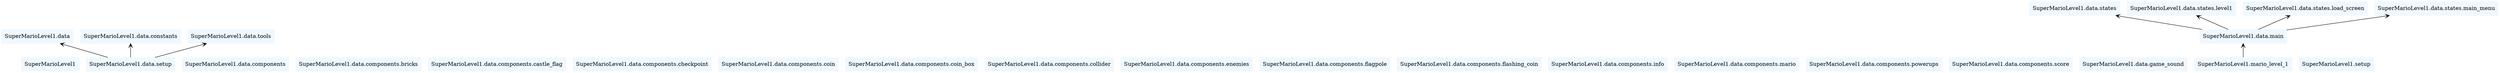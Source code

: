 digraph "packages_SuperMarioLevel1" {
rankdir=BT
charset="utf-8"
"SuperMarioLevel1" [color="aliceblue", label=<SuperMarioLevel1>, shape="box", style="filled"];
"SuperMarioLevel1.data" [color="aliceblue", label=<SuperMarioLevel1.data>, shape="box", style="filled"];
"SuperMarioLevel1.data.components" [color="aliceblue", label=<SuperMarioLevel1.data.components>, shape="box", style="filled"];
"SuperMarioLevel1.data.components.bricks" [color="aliceblue", label=<SuperMarioLevel1.data.components.bricks>, shape="box", style="filled"];
"SuperMarioLevel1.data.components.castle_flag" [color="aliceblue", label=<SuperMarioLevel1.data.components.castle_flag>, shape="box", style="filled"];
"SuperMarioLevel1.data.components.checkpoint" [color="aliceblue", label=<SuperMarioLevel1.data.components.checkpoint>, shape="box", style="filled"];
"SuperMarioLevel1.data.components.coin" [color="aliceblue", label=<SuperMarioLevel1.data.components.coin>, shape="box", style="filled"];
"SuperMarioLevel1.data.components.coin_box" [color="aliceblue", label=<SuperMarioLevel1.data.components.coin_box>, shape="box", style="filled"];
"SuperMarioLevel1.data.components.collider" [color="aliceblue", label=<SuperMarioLevel1.data.components.collider>, shape="box", style="filled"];
"SuperMarioLevel1.data.components.enemies" [color="aliceblue", label=<SuperMarioLevel1.data.components.enemies>, shape="box", style="filled"];
"SuperMarioLevel1.data.components.flagpole" [color="aliceblue", label=<SuperMarioLevel1.data.components.flagpole>, shape="box", style="filled"];
"SuperMarioLevel1.data.components.flashing_coin" [color="aliceblue", label=<SuperMarioLevel1.data.components.flashing_coin>, shape="box", style="filled"];
"SuperMarioLevel1.data.components.info" [color="aliceblue", label=<SuperMarioLevel1.data.components.info>, shape="box", style="filled"];
"SuperMarioLevel1.data.components.mario" [color="aliceblue", label=<SuperMarioLevel1.data.components.mario>, shape="box", style="filled"];
"SuperMarioLevel1.data.components.powerups" [color="aliceblue", label=<SuperMarioLevel1.data.components.powerups>, shape="box", style="filled"];
"SuperMarioLevel1.data.components.score" [color="aliceblue", label=<SuperMarioLevel1.data.components.score>, shape="box", style="filled"];
"SuperMarioLevel1.data.constants" [color="aliceblue", label=<SuperMarioLevel1.data.constants>, shape="box", style="filled"];
"SuperMarioLevel1.data.game_sound" [color="aliceblue", label=<SuperMarioLevel1.data.game_sound>, shape="box", style="filled"];
"SuperMarioLevel1.data.main" [color="aliceblue", label=<SuperMarioLevel1.data.main>, shape="box", style="filled"];
"SuperMarioLevel1.data.setup" [color="aliceblue", label=<SuperMarioLevel1.data.setup>, shape="box", style="filled"];
"SuperMarioLevel1.data.states" [color="aliceblue", label=<SuperMarioLevel1.data.states>, shape="box", style="filled"];
"SuperMarioLevel1.data.states.level1" [color="aliceblue", label=<SuperMarioLevel1.data.states.level1>, shape="box", style="filled"];
"SuperMarioLevel1.data.states.load_screen" [color="aliceblue", label=<SuperMarioLevel1.data.states.load_screen>, shape="box", style="filled"];
"SuperMarioLevel1.data.states.main_menu" [color="aliceblue", label=<SuperMarioLevel1.data.states.main_menu>, shape="box", style="filled"];
"SuperMarioLevel1.data.tools" [color="aliceblue", label=<SuperMarioLevel1.data.tools>, shape="box", style="filled"];
"SuperMarioLevel1.mario_level_1" [color="aliceblue", label=<SuperMarioLevel1.mario_level_1>, shape="box", style="filled"];
"SuperMarioLevel1.setup" [color="aliceblue", label=<SuperMarioLevel1.setup>, shape="box", style="filled"];
"SuperMarioLevel1.data.main" -> "SuperMarioLevel1.data.states" [arrowhead="open", arrowtail="none"];
"SuperMarioLevel1.data.main" -> "SuperMarioLevel1.data.states.level1" [arrowhead="open", arrowtail="none"];
"SuperMarioLevel1.data.main" -> "SuperMarioLevel1.data.states.load_screen" [arrowhead="open", arrowtail="none"];
"SuperMarioLevel1.data.main" -> "SuperMarioLevel1.data.states.main_menu" [arrowhead="open", arrowtail="none"];
"SuperMarioLevel1.data.setup" -> "SuperMarioLevel1.data" [arrowhead="open", arrowtail="none"];
"SuperMarioLevel1.data.setup" -> "SuperMarioLevel1.data.constants" [arrowhead="open", arrowtail="none"];
"SuperMarioLevel1.data.setup" -> "SuperMarioLevel1.data.tools" [arrowhead="open", arrowtail="none"];
"SuperMarioLevel1.mario_level_1" -> "SuperMarioLevel1.data.main" [arrowhead="open", arrowtail="none"];
}
